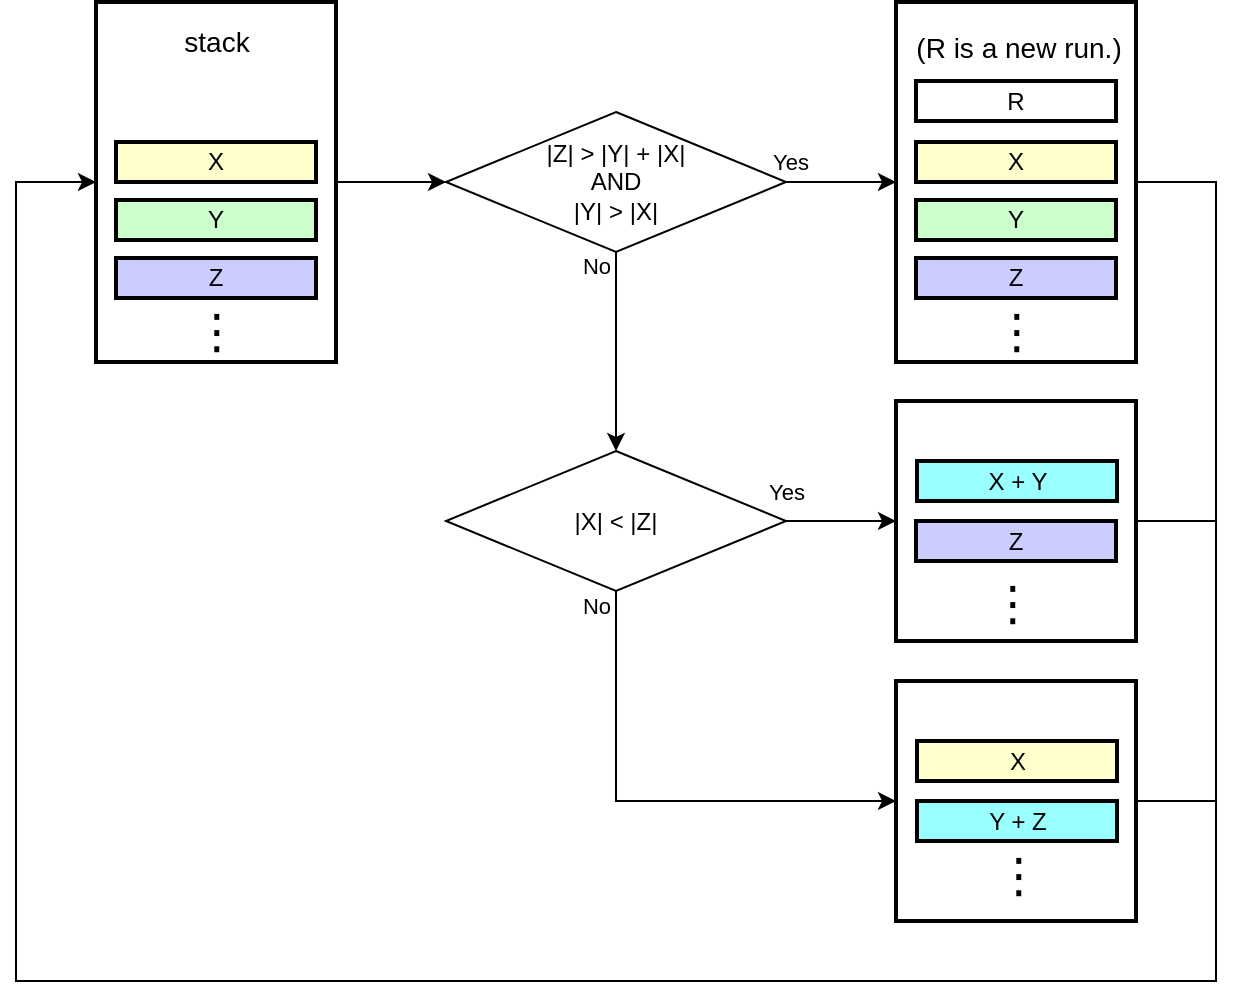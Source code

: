 <mxfile version="14.7.7" type="device"><diagram id="4_GuBIO8JMOn-Q7xldtE" name="Page-1"><mxGraphModel dx="1426" dy="452" grid="1" gridSize="10" guides="1" tooltips="1" connect="1" arrows="1" fold="1" page="1" pageScale="1" pageWidth="400" pageHeight="400" background="#ffffff" math="0" shadow="0"><root><mxCell id="0"/><mxCell id="1" parent="0"/><mxCell id="AQPrnfRt4G2ZR-PIh9VS-59" value="&lt;h1 class=&quot;navigable-headline&quot; id=&quot;gen-h1-1-00000001&quot; style=&quot;margin: 0px 0px 1em ; padding: 0.9em 0px 0px ; border: 0px ; outline: 0px ; vertical-align: baseline ; background-position: 0px 0px ; font-weight: 300 ; line-height: 1.2 ; font-family: &amp;#34;source sans pro&amp;#34; , &amp;#34;roboto&amp;#34; , &amp;#34;san francisco&amp;#34; , &amp;#34;segoe ui&amp;#34; , sans-serif&quot;&gt;&lt;span class=&quot;code char&quot; style=&quot;background-position: 0px 0px ; margin: 0px ; padding: 0px ; border: 0px ; outline: 0px ; vertical-align: baseline ; min-width: 24px ; display: inline-block&quot;&gt;&lt;font color=&quot;#000000&quot; style=&quot;font-size: 24px&quot;&gt;⋮&lt;/font&gt;&lt;/span&gt;&lt;/h1&gt;" style="text;html=1;align=center;verticalAlign=middle;resizable=0;points=[];autosize=1;strokeColor=none;fontSize=17;" parent="1" vertex="1"><mxGeometry x="583" y="658" width="34" height="109" as="geometry"/></mxCell><mxCell id="AQPrnfRt4G2ZR-PIh9VS-125" style="edgeStyle=orthogonalEdgeStyle;rounded=0;orthogonalLoop=1;jettySize=auto;html=1;exitX=1;exitY=0.5;exitDx=0;exitDy=0;entryX=0;entryY=0.5;entryDx=0;entryDy=0;labelBackgroundColor=none;fontColor=#000000;strokeColor=#000000;" parent="1" source="AQPrnfRt4G2ZR-PIh9VS-60" target="AQPrnfRt4G2ZR-PIh9VS-90" edge="1"><mxGeometry relative="1" as="geometry"><Array as="points"><mxPoint x="700" y="640.5"/><mxPoint x="700" y="1039.5"/><mxPoint x="100" y="1039.5"/><mxPoint x="100" y="640.5"/></Array></mxGeometry></mxCell><mxCell id="AQPrnfRt4G2ZR-PIh9VS-60" value="" style="rounded=0;whiteSpace=wrap;html=1;strokeWidth=2;fillColor=none;strokeColor=#000000;" parent="1" vertex="1"><mxGeometry x="540" y="550" width="120" height="180" as="geometry"/></mxCell><mxCell id="AQPrnfRt4G2ZR-PIh9VS-63" value="&lt;font color=&quot;#000000&quot;&gt;Y&lt;/font&gt;" style="rounded=0;whiteSpace=wrap;html=1;strokeColor=#000000;strokeWidth=2;fillColor=#CCFFCC;" parent="1" vertex="1"><mxGeometry x="550" y="649" width="100" height="20" as="geometry"/></mxCell><mxCell id="AQPrnfRt4G2ZR-PIh9VS-64" value="&lt;font color=&quot;#000000&quot;&gt;X&lt;/font&gt;" style="rounded=0;whiteSpace=wrap;html=1;strokeColor=#000000;strokeWidth=2;fillColor=#FFFFCC;" parent="1" vertex="1"><mxGeometry x="550" y="620" width="100" height="20" as="geometry"/></mxCell><mxCell id="AQPrnfRt4G2ZR-PIh9VS-77" value="&lt;h1 class=&quot;navigable-headline&quot; id=&quot;gen-h1-1-00000001&quot; style=&quot;margin: 0px 0px 1em ; padding: 0.9em 0px 0px ; border: 0px ; outline: 0px ; vertical-align: baseline ; background-position: 0px 0px ; font-weight: 300 ; line-height: 1.2 ; font-family: &amp;#34;source sans pro&amp;#34; , &amp;#34;roboto&amp;#34; , &amp;#34;san francisco&amp;#34; , &amp;#34;segoe ui&amp;#34; , sans-serif&quot;&gt;&lt;span class=&quot;code char&quot; style=&quot;background-position: 0px 0px ; margin: 0px ; padding: 0px ; border: 0px ; outline: 0px ; vertical-align: baseline ; min-width: 24px ; display: inline-block&quot;&gt;&lt;font color=&quot;#000000&quot; style=&quot;font-size: 24px&quot;&gt;⋮&lt;/font&gt;&lt;/span&gt;&lt;/h1&gt;" style="text;html=1;align=center;verticalAlign=middle;resizable=0;points=[];autosize=1;strokeColor=none;fontSize=17;" parent="1" vertex="1"><mxGeometry x="581" y="794.5" width="34" height="109" as="geometry"/></mxCell><mxCell id="AQPrnfRt4G2ZR-PIh9VS-126" style="edgeStyle=orthogonalEdgeStyle;rounded=0;orthogonalLoop=1;jettySize=auto;html=1;exitX=1;exitY=0.5;exitDx=0;exitDy=0;labelBackgroundColor=none;fontColor=#000000;strokeColor=#000000;endArrow=none;endFill=0;" parent="1" source="AQPrnfRt4G2ZR-PIh9VS-78" edge="1"><mxGeometry relative="1" as="geometry"><mxPoint x="700" y="809.5" as="targetPoint"/></mxGeometry></mxCell><mxCell id="AQPrnfRt4G2ZR-PIh9VS-78" value="" style="rounded=0;whiteSpace=wrap;html=1;strokeWidth=2;fillColor=none;strokeColor=#000000;" parent="1" vertex="1"><mxGeometry x="540" y="749.5" width="120" height="120" as="geometry"/></mxCell><mxCell id="AQPrnfRt4G2ZR-PIh9VS-82" value="&lt;font color=&quot;#000000&quot;&gt;X + Y&lt;/font&gt;" style="rounded=0;whiteSpace=wrap;html=1;strokeColor=#000000;strokeWidth=2;fillColor=#99FFFF;" parent="1" vertex="1"><mxGeometry x="550.5" y="779.5" width="100" height="20" as="geometry"/></mxCell><mxCell id="AQPrnfRt4G2ZR-PIh9VS-89" value="&lt;h1 class=&quot;navigable-headline&quot; id=&quot;gen-h1-1-00000001&quot; style=&quot;margin: 0px 0px 1em ; padding: 0.9em 0px 0px ; border: 0px ; outline: 0px ; vertical-align: baseline ; background-position: 0px 0px ; font-weight: 300 ; line-height: 1.2 ; font-family: &amp;#34;source sans pro&amp;#34; , &amp;#34;roboto&amp;#34; , &amp;#34;san francisco&amp;#34; , &amp;#34;segoe ui&amp;#34; , sans-serif&quot;&gt;&lt;span class=&quot;code char&quot; style=&quot;background-position: 0px 0px ; margin: 0px ; padding: 0px ; border: 0px ; outline: 0px ; vertical-align: baseline ; min-width: 24px ; display: inline-block&quot;&gt;&lt;font color=&quot;#000000&quot; style=&quot;font-size: 24px&quot;&gt;⋮&lt;/font&gt;&lt;/span&gt;&lt;/h1&gt;" style="text;html=1;align=center;verticalAlign=middle;resizable=0;points=[];autosize=1;strokeColor=none;fontSize=17;" parent="1" vertex="1"><mxGeometry x="183" y="658" width="34" height="109" as="geometry"/></mxCell><mxCell id="AQPrnfRt4G2ZR-PIh9VS-114" style="edgeStyle=orthogonalEdgeStyle;rounded=0;orthogonalLoop=1;jettySize=auto;html=1;exitX=1;exitY=0.5;exitDx=0;exitDy=0;labelBackgroundColor=#000000;strokeColor=#000000;" parent="1" source="AQPrnfRt4G2ZR-PIh9VS-90" target="AQPrnfRt4G2ZR-PIh9VS-112" edge="1"><mxGeometry relative="1" as="geometry"/></mxCell><mxCell id="AQPrnfRt4G2ZR-PIh9VS-90" value="" style="rounded=0;whiteSpace=wrap;html=1;strokeWidth=2;fillColor=none;strokeColor=#000000;" parent="1" vertex="1"><mxGeometry x="140" y="550" width="120" height="180" as="geometry"/></mxCell><mxCell id="AQPrnfRt4G2ZR-PIh9VS-91" value="&lt;span style=&quot;font-family: &amp;quot;apple sd gothic neo&amp;quot;, arial, sans-serif; font-size: 14px; text-align: left;&quot;&gt;stack&lt;/span&gt;" style="text;html=1;align=center;verticalAlign=middle;resizable=0;points=[];autosize=1;strokeColor=none;fontSize=14;labelBackgroundColor=none;fontColor=#000000;" parent="1" vertex="1"><mxGeometry x="175" y="559.5" width="50" height="20" as="geometry"/></mxCell><mxCell id="AQPrnfRt4G2ZR-PIh9VS-92" value="&lt;font color=&quot;#000000&quot;&gt;Z&lt;/font&gt;" style="rounded=0;whiteSpace=wrap;html=1;strokeColor=#000000;strokeWidth=2;fillColor=#CCCCFF;" parent="1" vertex="1"><mxGeometry x="150" y="678" width="100" height="20" as="geometry"/></mxCell><mxCell id="AQPrnfRt4G2ZR-PIh9VS-93" value="&lt;font color=&quot;#000000&quot;&gt;Y&lt;/font&gt;" style="rounded=0;whiteSpace=wrap;html=1;strokeColor=#000000;strokeWidth=2;fillColor=#CCFFCC;" parent="1" vertex="1"><mxGeometry x="150" y="649" width="100" height="20" as="geometry"/></mxCell><mxCell id="AQPrnfRt4G2ZR-PIh9VS-94" value="&lt;font color=&quot;#000000&quot;&gt;X&lt;/font&gt;" style="rounded=0;whiteSpace=wrap;html=1;strokeColor=#000000;strokeWidth=2;fillColor=#FFFFCC;" parent="1" vertex="1"><mxGeometry x="150" y="620" width="100" height="20" as="geometry"/></mxCell><mxCell id="AQPrnfRt4G2ZR-PIh9VS-127" style="edgeStyle=orthogonalEdgeStyle;rounded=0;orthogonalLoop=1;jettySize=auto;html=1;exitX=1;exitY=0.5;exitDx=0;exitDy=0;labelBackgroundColor=none;fontColor=#000000;strokeColor=#000000;endArrow=none;endFill=0;" parent="1" source="AQPrnfRt4G2ZR-PIh9VS-100" edge="1"><mxGeometry relative="1" as="geometry"><mxPoint x="700" y="949.5" as="targetPoint"/><Array as="points"><mxPoint x="700" y="949.5"/></Array></mxGeometry></mxCell><mxCell id="AQPrnfRt4G2ZR-PIh9VS-100" value="" style="rounded=0;whiteSpace=wrap;html=1;strokeWidth=2;fillColor=none;strokeColor=#000000;" parent="1" vertex="1"><mxGeometry x="540" y="889.5" width="120" height="120" as="geometry"/></mxCell><mxCell id="AQPrnfRt4G2ZR-PIh9VS-102" value="&lt;font color=&quot;#000000&quot;&gt;Y + Z&lt;/font&gt;" style="rounded=0;whiteSpace=wrap;html=1;strokeColor=#000000;strokeWidth=2;fillColor=#99FFFF;" parent="1" vertex="1"><mxGeometry x="550.5" y="949.5" width="100" height="20" as="geometry"/></mxCell><mxCell id="AQPrnfRt4G2ZR-PIh9VS-104" value="&lt;h1 class=&quot;navigable-headline&quot; id=&quot;gen-h1-1-00000001&quot; style=&quot;margin: 0px 0px 1em ; padding: 0.9em 0px 0px ; border: 0px ; outline: 0px ; vertical-align: baseline ; background-position: 0px 0px ; font-weight: 300 ; line-height: 1.2 ; font-family: &amp;#34;source sans pro&amp;#34; , &amp;#34;roboto&amp;#34; , &amp;#34;san francisco&amp;#34; , &amp;#34;segoe ui&amp;#34; , sans-serif&quot;&gt;&lt;span class=&quot;code char&quot; style=&quot;background-position: 0px 0px ; margin: 0px ; padding: 0px ; border: 0px ; outline: 0px ; vertical-align: baseline ; min-width: 24px ; display: inline-block&quot;&gt;&lt;font color=&quot;#000000&quot; style=&quot;font-size: 24px&quot;&gt;⋮&lt;/font&gt;&lt;/span&gt;&lt;/h1&gt;" style="text;html=1;align=center;verticalAlign=middle;resizable=0;points=[];autosize=1;strokeColor=none;fontSize=17;" parent="1" vertex="1"><mxGeometry x="583.5" y="930.5" width="34" height="109" as="geometry"/></mxCell><mxCell id="AQPrnfRt4G2ZR-PIh9VS-113" value="Yes" style="edgeStyle=orthogonalEdgeStyle;rounded=0;orthogonalLoop=1;jettySize=auto;html=1;entryX=0;entryY=0.5;entryDx=0;entryDy=0;labelBackgroundColor=none;strokeColor=#000000;fontColor=#000000;" parent="1" source="AQPrnfRt4G2ZR-PIh9VS-112" target="AQPrnfRt4G2ZR-PIh9VS-60" edge="1"><mxGeometry x="-0.933" y="10" relative="1" as="geometry"><mxPoint as="offset"/></mxGeometry></mxCell><mxCell id="AQPrnfRt4G2ZR-PIh9VS-115" value="No" style="edgeStyle=orthogonalEdgeStyle;rounded=0;orthogonalLoop=1;jettySize=auto;html=1;exitX=0.5;exitY=1;exitDx=0;exitDy=0;labelBackgroundColor=none;fontColor=#000000;strokeColor=#000000;entryX=0.5;entryY=0;entryDx=0;entryDy=0;" parent="1" source="AQPrnfRt4G2ZR-PIh9VS-112" target="AQPrnfRt4G2ZR-PIh9VS-116" edge="1"><mxGeometry x="-0.867" y="-10" relative="1" as="geometry"><mxPoint x="440.333" y="829.5" as="targetPoint"/><mxPoint as="offset"/></mxGeometry></mxCell><mxCell id="AQPrnfRt4G2ZR-PIh9VS-112" value="&lt;font color=&quot;#000000&quot;&gt;|Z| &amp;gt; |Y| + |X|&lt;br&gt;AND&lt;br&gt;|Y| &amp;gt; |X|&lt;br&gt;&lt;/font&gt;" style="rhombus;whiteSpace=wrap;html=1;labelBackgroundColor=none;fillColor=none;strokeColor=#000000;" parent="1" vertex="1"><mxGeometry x="315" y="605" width="170" height="70" as="geometry"/></mxCell><mxCell id="AQPrnfRt4G2ZR-PIh9VS-117" value="Yes" style="edgeStyle=orthogonalEdgeStyle;rounded=0;orthogonalLoop=1;jettySize=auto;html=1;exitX=1;exitY=0.5;exitDx=0;exitDy=0;entryX=0;entryY=0.5;entryDx=0;entryDy=0;labelBackgroundColor=none;fontColor=#000000;strokeColor=#000000;" parent="1" source="AQPrnfRt4G2ZR-PIh9VS-116" target="AQPrnfRt4G2ZR-PIh9VS-78" edge="1"><mxGeometry x="-1" y="15" relative="1" as="geometry"><mxPoint as="offset"/></mxGeometry></mxCell><mxCell id="AQPrnfRt4G2ZR-PIh9VS-118" value="No" style="edgeStyle=orthogonalEdgeStyle;rounded=0;orthogonalLoop=1;jettySize=auto;html=1;exitX=0.5;exitY=1;exitDx=0;exitDy=0;entryX=0;entryY=0.5;entryDx=0;entryDy=0;labelBackgroundColor=none;fontColor=#000000;strokeColor=#000000;" parent="1" source="AQPrnfRt4G2ZR-PIh9VS-116" target="AQPrnfRt4G2ZR-PIh9VS-100" edge="1"><mxGeometry x="-0.943" y="-10" relative="1" as="geometry"><mxPoint as="offset"/></mxGeometry></mxCell><mxCell id="AQPrnfRt4G2ZR-PIh9VS-116" value="&lt;font color=&quot;#000000&quot;&gt;|X| &amp;lt; |Z|&lt;br&gt;&lt;/font&gt;" style="rhombus;whiteSpace=wrap;html=1;labelBackgroundColor=none;fillColor=none;strokeColor=#000000;" parent="1" vertex="1"><mxGeometry x="315" y="774.5" width="170" height="70" as="geometry"/></mxCell><mxCell id="AQPrnfRt4G2ZR-PIh9VS-123" value="&lt;font color=&quot;#000000&quot;&gt;R&lt;/font&gt;" style="rounded=0;whiteSpace=wrap;html=1;strokeColor=#000000;strokeWidth=2;fillColor=none;" parent="1" vertex="1"><mxGeometry x="550" y="589.5" width="100" height="20" as="geometry"/></mxCell><mxCell id="AQPrnfRt4G2ZR-PIh9VS-129" value="&lt;font color=&quot;#000000&quot;&gt;Z&lt;/font&gt;" style="rounded=0;whiteSpace=wrap;html=1;strokeColor=#000000;strokeWidth=2;fillColor=#CCCCFF;" parent="1" vertex="1"><mxGeometry x="550" y="678" width="100" height="20" as="geometry"/></mxCell><mxCell id="AQPrnfRt4G2ZR-PIh9VS-130" value="&lt;font color=&quot;#000000&quot;&gt;Z&lt;/font&gt;" style="rounded=0;whiteSpace=wrap;html=1;strokeColor=#000000;strokeWidth=2;fillColor=#CCCCFF;" parent="1" vertex="1"><mxGeometry x="550" y="809.5" width="100" height="20" as="geometry"/></mxCell><mxCell id="AQPrnfRt4G2ZR-PIh9VS-131" value="&lt;font color=&quot;#000000&quot;&gt;X&lt;/font&gt;" style="rounded=0;whiteSpace=wrap;html=1;strokeColor=#000000;strokeWidth=2;fillColor=#FFFFCC;" parent="1" vertex="1"><mxGeometry x="550.5" y="919.5" width="100" height="20" as="geometry"/></mxCell><mxCell id="AQPrnfRt4G2ZR-PIh9VS-133" value="&lt;span style=&quot;font-family: &amp;#34;apple sd gothic neo&amp;#34; , &amp;#34;arial&amp;#34; , sans-serif ; font-size: 14px ; text-align: left&quot;&gt;(R is a new run.)&lt;/span&gt;" style="text;html=1;align=center;verticalAlign=middle;resizable=0;points=[];autosize=1;strokeColor=none;fontSize=14;labelBackgroundColor=none;fontColor=#000000;" parent="1" vertex="1"><mxGeometry x="548" y="562.5" width="105" height="21" as="geometry"/></mxCell></root></mxGraphModel></diagram></mxfile>